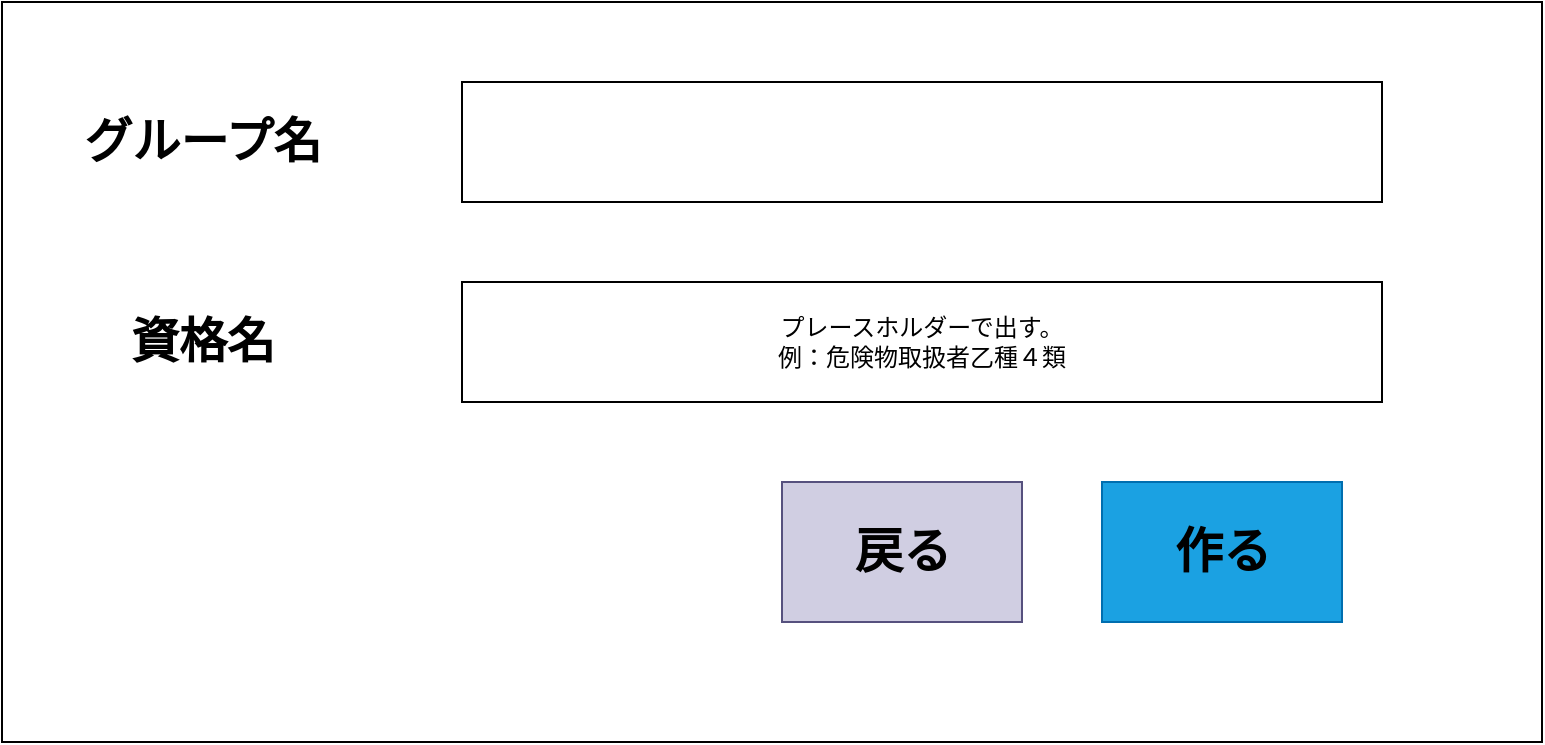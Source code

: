 <mxfile>
    <diagram name="ページ1" id="6KWnpKYZgovecatdag18">
        <mxGraphModel dx="746" dy="379" grid="1" gridSize="10" guides="1" tooltips="1" connect="1" arrows="1" fold="1" page="1" pageScale="1" pageWidth="827" pageHeight="1169" math="0" shadow="0">
            <root>
                <mxCell id="0"/>
                <mxCell id="1" parent="0"/>
                <mxCell id="2" value="" style="whiteSpace=wrap;html=1;fillColor=none;" vertex="1" parent="1">
                    <mxGeometry x="30" y="10" width="770" height="370" as="geometry"/>
                </mxCell>
                <mxCell id="KBqEdn5SgZ5WZnfKdi-t-1" value="" style="rounded=0;whiteSpace=wrap;html=1;" parent="1" vertex="1">
                    <mxGeometry x="260" y="50" width="460" height="60" as="geometry"/>
                </mxCell>
                <mxCell id="KBqEdn5SgZ5WZnfKdi-t-2" value="プレースホルダーで出す。&lt;br&gt;&lt;div&gt;例：危険物取扱者乙種４類&lt;/div&gt;" style="rounded=0;whiteSpace=wrap;html=1;" parent="1" vertex="1">
                    <mxGeometry x="260" y="150" width="460" height="60" as="geometry"/>
                </mxCell>
                <mxCell id="KBqEdn5SgZ5WZnfKdi-t-16" value="グループ名" style="text;strokeColor=none;fillColor=none;html=1;fontSize=24;fontStyle=1;verticalAlign=middle;align=center;" parent="1" vertex="1">
                    <mxGeometry x="80" y="60" width="100" height="40" as="geometry"/>
                </mxCell>
                <mxCell id="KBqEdn5SgZ5WZnfKdi-t-17" value="資格名" style="text;strokeColor=none;fillColor=none;html=1;fontSize=24;fontStyle=1;verticalAlign=middle;align=center;" parent="1" vertex="1">
                    <mxGeometry x="80" y="160" width="100" height="40" as="geometry"/>
                </mxCell>
                <mxCell id="KBqEdn5SgZ5WZnfKdi-t-20" value="" style="verticalLabelPosition=bottom;verticalAlign=top;html=1;shape=mxgraph.basic.rect;fillColor2=none;strokeWidth=1;size=20;indent=5;fillColor=#1ba1e2;strokeColor=#006EAF;fontColor=#ffffff;" parent="1" vertex="1">
                    <mxGeometry x="580" y="250" width="120" height="70" as="geometry"/>
                </mxCell>
                <mxCell id="KBqEdn5SgZ5WZnfKdi-t-21" value="作る" style="text;strokeColor=none;fillColor=none;html=1;fontSize=24;fontStyle=1;verticalAlign=middle;align=center;" parent="1" vertex="1">
                    <mxGeometry x="590" y="265" width="100" height="40" as="geometry"/>
                </mxCell>
                <mxCell id="KBqEdn5SgZ5WZnfKdi-t-22" value="" style="rounded=0;whiteSpace=wrap;html=1;fillColor=#d0cee2;strokeColor=#56517e;" parent="1" vertex="1">
                    <mxGeometry x="420" y="250" width="120" height="70" as="geometry"/>
                </mxCell>
                <mxCell id="KBqEdn5SgZ5WZnfKdi-t-23" value="戻る" style="text;strokeColor=none;fillColor=none;html=1;fontSize=24;fontStyle=1;verticalAlign=middle;align=center;" parent="1" vertex="1">
                    <mxGeometry x="430" y="265" width="100" height="40" as="geometry"/>
                </mxCell>
            </root>
        </mxGraphModel>
    </diagram>
</mxfile>